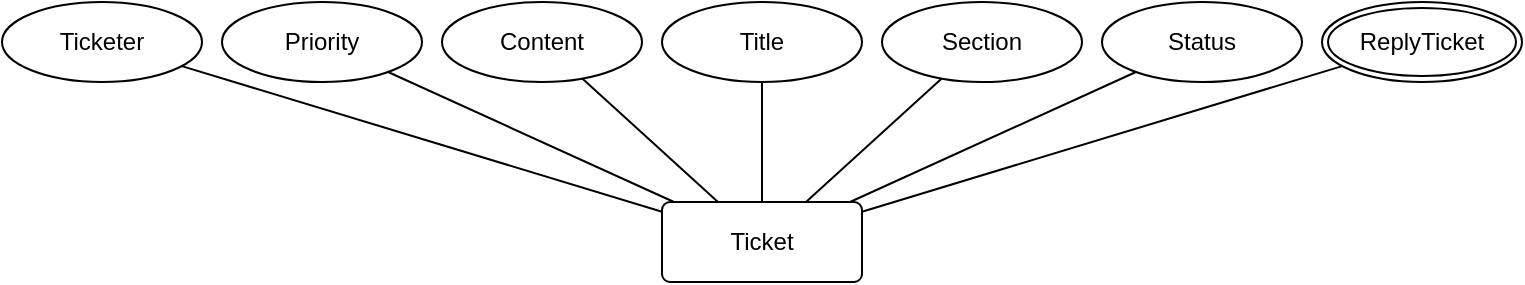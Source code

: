 <mxfile version="24.7.17">
  <diagram name="Page-1" id="CBpjtzEfzLPhUtQ009So">
    <mxGraphModel dx="1596" dy="826" grid="1" gridSize="10" guides="1" tooltips="1" connect="1" arrows="1" fold="1" page="1" pageScale="1" pageWidth="850" pageHeight="1100" math="0" shadow="0">
      <root>
        <mxCell id="0" />
        <mxCell id="1" parent="0" />
        <mxCell id="y4Qjn7tlKTO_2gJg_N8O-1" value="Ticket" style="rounded=1;arcSize=10;whiteSpace=wrap;html=1;align=center;" parent="1" vertex="1">
          <mxGeometry x="360" y="300" width="100" height="40" as="geometry" />
        </mxCell>
        <mxCell id="y4Qjn7tlKTO_2gJg_N8O-2" value="Title" style="ellipse;whiteSpace=wrap;html=1;align=center;" parent="1" vertex="1">
          <mxGeometry x="360" y="200" width="100" height="40" as="geometry" />
        </mxCell>
        <mxCell id="y4Qjn7tlKTO_2gJg_N8O-3" value="Content" style="ellipse;whiteSpace=wrap;html=1;align=center;" parent="1" vertex="1">
          <mxGeometry x="250" y="200" width="100" height="40" as="geometry" />
        </mxCell>
        <mxCell id="y4Qjn7tlKTO_2gJg_N8O-4" value="" style="endArrow=none;html=1;rounded=0;" parent="1" source="y4Qjn7tlKTO_2gJg_N8O-3" target="y4Qjn7tlKTO_2gJg_N8O-1" edge="1">
          <mxGeometry relative="1" as="geometry">
            <mxPoint x="270" y="290" as="sourcePoint" />
            <mxPoint x="430" y="290" as="targetPoint" />
          </mxGeometry>
        </mxCell>
        <mxCell id="y4Qjn7tlKTO_2gJg_N8O-5" value="" style="endArrow=none;html=1;rounded=0;" parent="1" source="y4Qjn7tlKTO_2gJg_N8O-2" target="y4Qjn7tlKTO_2gJg_N8O-1" edge="1">
          <mxGeometry relative="1" as="geometry">
            <mxPoint x="550" y="270" as="sourcePoint" />
            <mxPoint x="710" y="270" as="targetPoint" />
          </mxGeometry>
        </mxCell>
        <mxCell id="y4Qjn7tlKTO_2gJg_N8O-6" value="Section" style="ellipse;whiteSpace=wrap;html=1;align=center;" parent="1" vertex="1">
          <mxGeometry x="470" y="200" width="100" height="40" as="geometry" />
        </mxCell>
        <mxCell id="y4Qjn7tlKTO_2gJg_N8O-7" value="Priority" style="ellipse;whiteSpace=wrap;html=1;align=center;" parent="1" vertex="1">
          <mxGeometry x="140" y="200" width="100" height="40" as="geometry" />
        </mxCell>
        <mxCell id="y4Qjn7tlKTO_2gJg_N8O-9" value="Status" style="ellipse;whiteSpace=wrap;html=1;align=center;" parent="1" vertex="1">
          <mxGeometry x="580" y="200" width="100" height="40" as="geometry" />
        </mxCell>
        <mxCell id="y4Qjn7tlKTO_2gJg_N8O-11" value="ReplyTicket" style="ellipse;shape=doubleEllipse;margin=3;whiteSpace=wrap;html=1;align=center;" parent="1" vertex="1">
          <mxGeometry x="690" y="200" width="100" height="40" as="geometry" />
        </mxCell>
        <mxCell id="y4Qjn7tlKTO_2gJg_N8O-12" value="" style="endArrow=none;html=1;rounded=0;" parent="1" source="y4Qjn7tlKTO_2gJg_N8O-7" target="y4Qjn7tlKTO_2gJg_N8O-1" edge="1">
          <mxGeometry relative="1" as="geometry">
            <mxPoint x="160" y="300" as="sourcePoint" />
            <mxPoint x="320" y="300" as="targetPoint" />
          </mxGeometry>
        </mxCell>
        <mxCell id="y4Qjn7tlKTO_2gJg_N8O-13" value="" style="endArrow=none;html=1;rounded=0;" parent="1" source="y4Qjn7tlKTO_2gJg_N8O-6" target="y4Qjn7tlKTO_2gJg_N8O-1" edge="1">
          <mxGeometry relative="1" as="geometry">
            <mxPoint x="233" y="245" as="sourcePoint" />
            <mxPoint x="376" y="310" as="targetPoint" />
          </mxGeometry>
        </mxCell>
        <mxCell id="y4Qjn7tlKTO_2gJg_N8O-14" value="" style="endArrow=none;html=1;rounded=0;" parent="1" source="y4Qjn7tlKTO_2gJg_N8O-9" target="y4Qjn7tlKTO_2gJg_N8O-1" edge="1">
          <mxGeometry relative="1" as="geometry">
            <mxPoint x="510" y="248" as="sourcePoint" />
            <mxPoint x="442" y="310" as="targetPoint" />
          </mxGeometry>
        </mxCell>
        <mxCell id="y4Qjn7tlKTO_2gJg_N8O-15" value="" style="endArrow=none;html=1;rounded=0;" parent="1" source="y4Qjn7tlKTO_2gJg_N8O-11" target="y4Qjn7tlKTO_2gJg_N8O-1" edge="1">
          <mxGeometry relative="1" as="geometry">
            <mxPoint x="607" y="245" as="sourcePoint" />
            <mxPoint x="464" y="310" as="targetPoint" />
          </mxGeometry>
        </mxCell>
        <mxCell id="y4Qjn7tlKTO_2gJg_N8O-16" value="Ticketer" style="ellipse;whiteSpace=wrap;html=1;align=center;" parent="1" vertex="1">
          <mxGeometry x="30" y="200" width="100" height="40" as="geometry" />
        </mxCell>
        <mxCell id="y4Qjn7tlKTO_2gJg_N8O-17" value="" style="endArrow=none;html=1;rounded=0;" parent="1" source="y4Qjn7tlKTO_2gJg_N8O-16" target="y4Qjn7tlKTO_2gJg_N8O-1" edge="1">
          <mxGeometry relative="1" as="geometry">
            <mxPoint x="60" y="310" as="sourcePoint" />
            <mxPoint x="220" y="310" as="targetPoint" />
          </mxGeometry>
        </mxCell>
      </root>
    </mxGraphModel>
  </diagram>
</mxfile>
